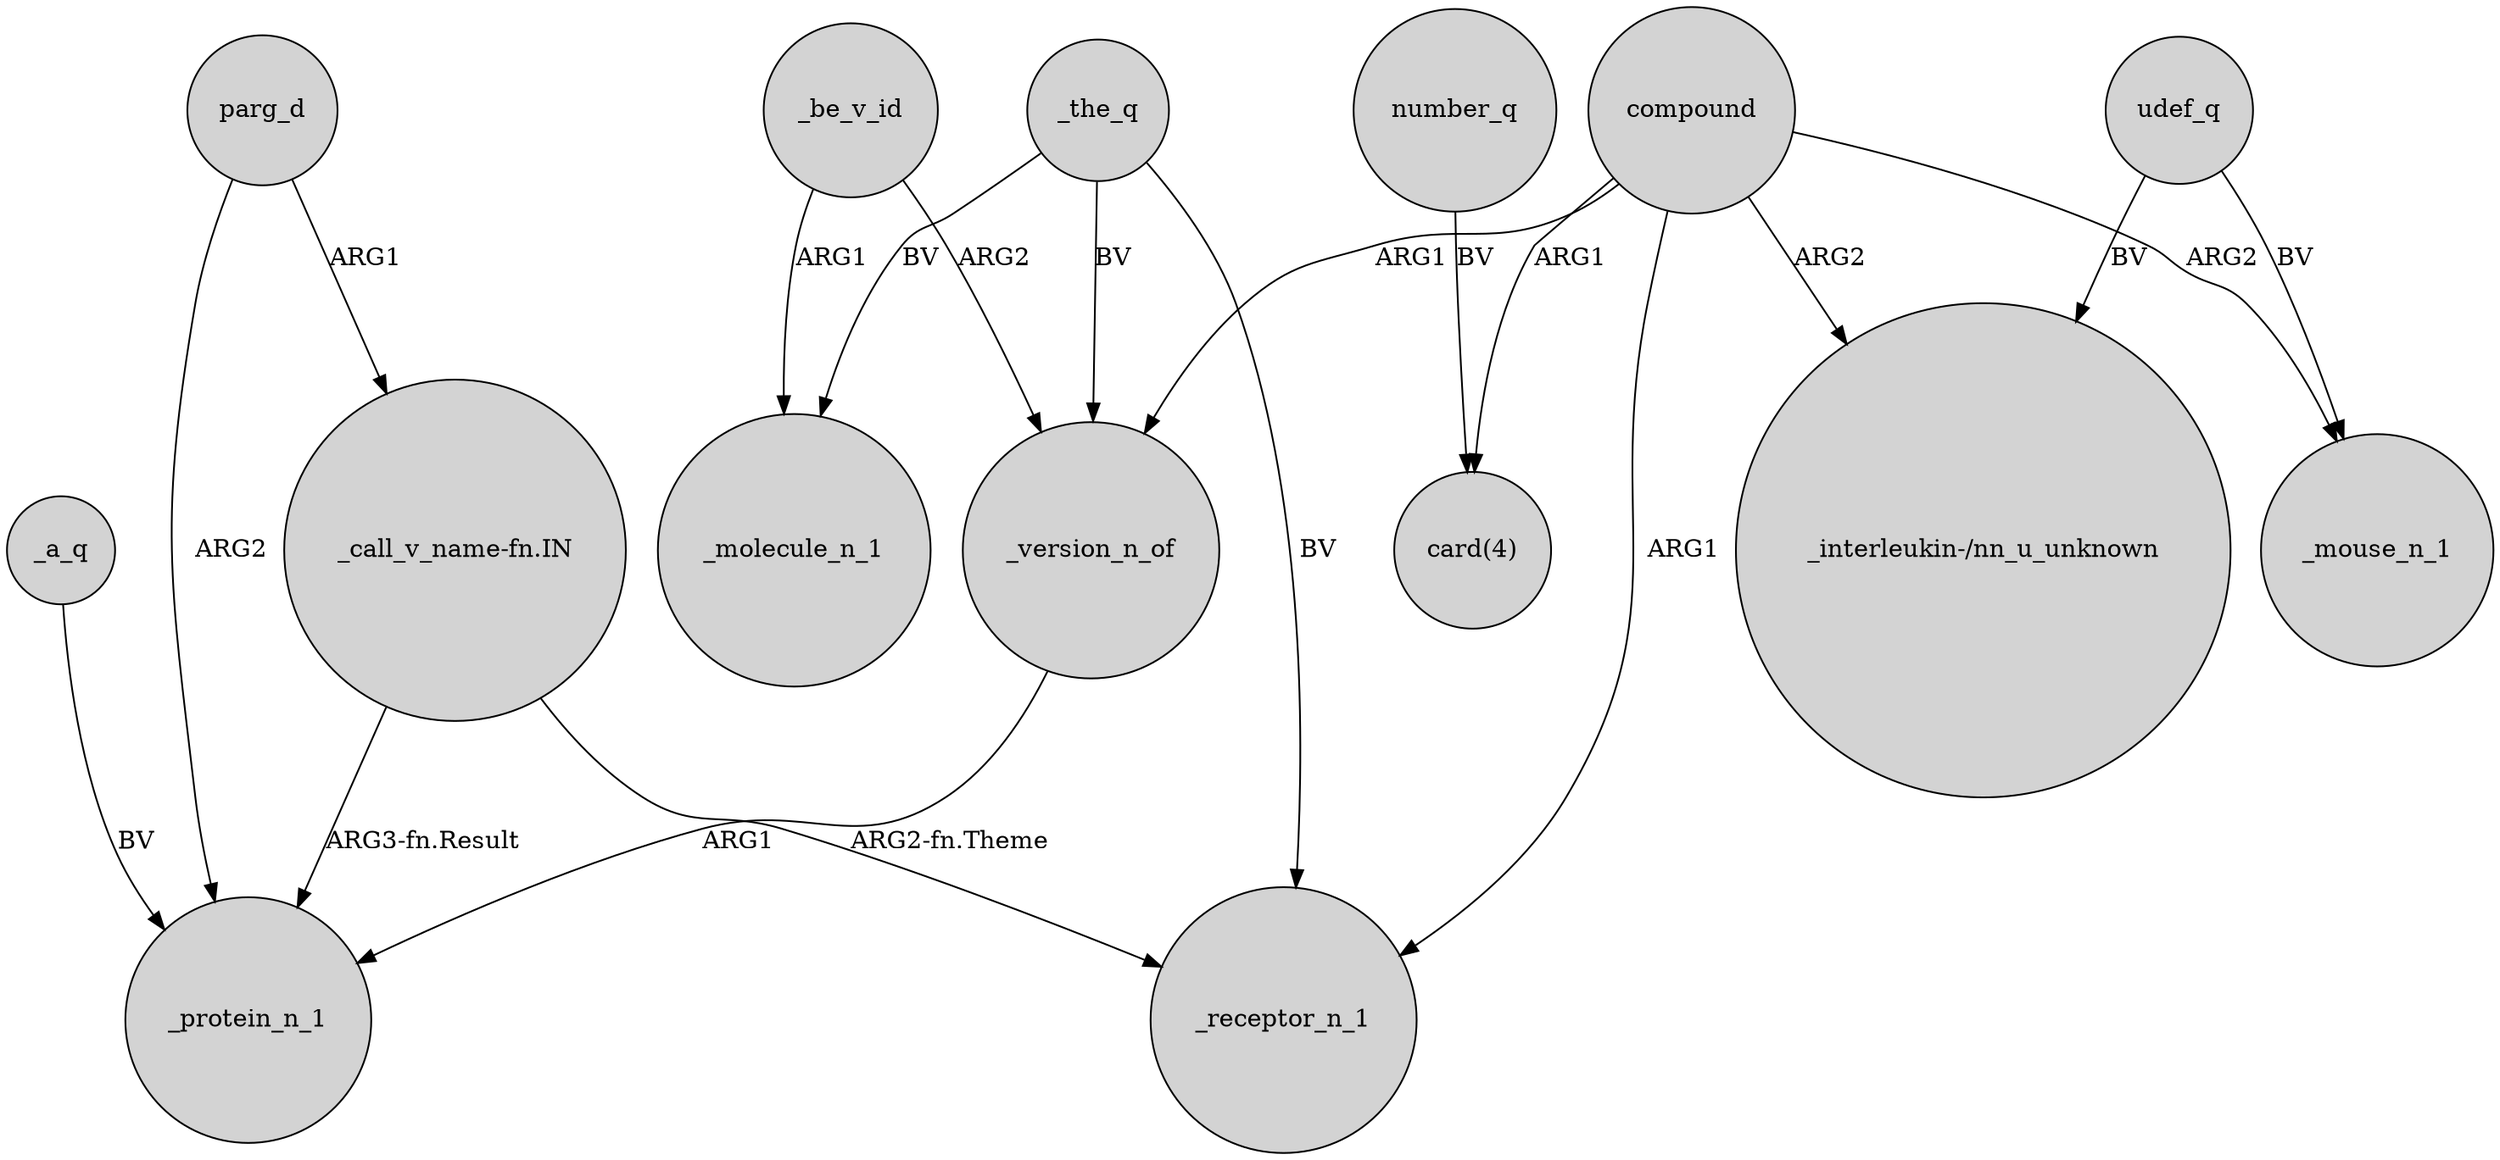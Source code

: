 digraph {
	node [shape=circle style=filled]
	_version_n_of -> _protein_n_1 [label=ARG1]
	number_q -> "card(4)" [label=BV]
	_the_q -> _version_n_of [label=BV]
	udef_q -> _mouse_n_1 [label=BV]
	_a_q -> _protein_n_1 [label=BV]
	compound -> _mouse_n_1 [label=ARG2]
	_the_q -> _molecule_n_1 [label=BV]
	"_call_v_name-fn.IN" -> _receptor_n_1 [label="ARG2-fn.Theme"]
	_be_v_id -> _molecule_n_1 [label=ARG1]
	_the_q -> _receptor_n_1 [label=BV]
	compound -> "_interleukin-/nn_u_unknown" [label=ARG2]
	parg_d -> _protein_n_1 [label=ARG2]
	_be_v_id -> _version_n_of [label=ARG2]
	compound -> _version_n_of [label=ARG1]
	compound -> _receptor_n_1 [label=ARG1]
	parg_d -> "_call_v_name-fn.IN" [label=ARG1]
	"_call_v_name-fn.IN" -> _protein_n_1 [label="ARG3-fn.Result"]
	udef_q -> "_interleukin-/nn_u_unknown" [label=BV]
	compound -> "card(4)" [label=ARG1]
}
